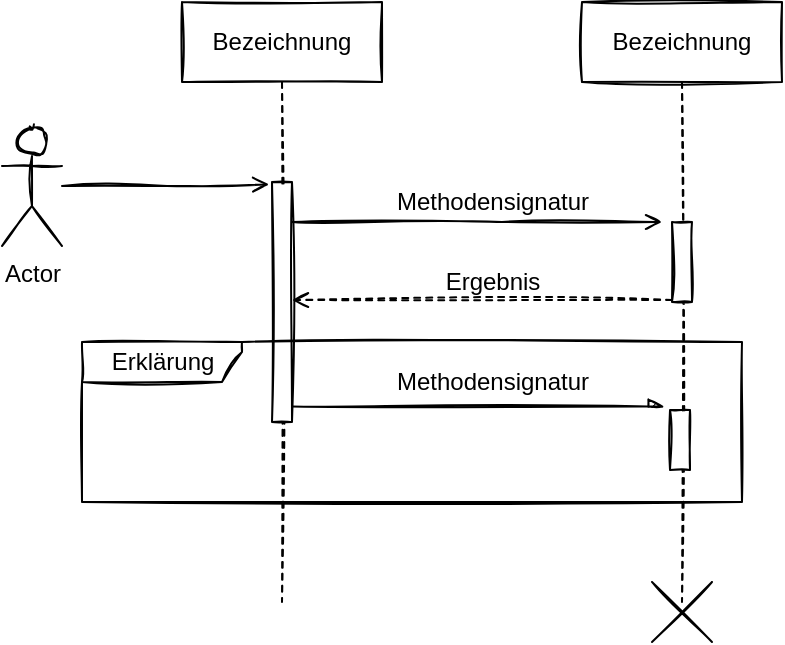 <mxfile>
    <diagram id="dsiy-RBZjl-3mSS5KEwm" name="Darstellungelemente">
        <mxGraphModel dx="513" dy="796" grid="0" gridSize="10" guides="1" tooltips="1" connect="1" arrows="1" fold="1" page="1" pageScale="1" pageWidth="827" pageHeight="1169" math="0" shadow="0">
            <root>
                <mxCell id="0"/>
                <mxCell id="1" parent="0"/>
                <mxCell id="Ci4IiLtJ5elulCZRR47R-3" value="Bezeichnung" style="shape=umlLifeline;perimeter=lifelinePerimeter;whiteSpace=wrap;html=1;container=1;collapsible=0;recursiveResize=0;outlineConnect=0;sketch=1;" parent="1" vertex="1">
                    <mxGeometry x="160" y="80" width="100" height="300" as="geometry"/>
                </mxCell>
                <mxCell id="Ci4IiLtJ5elulCZRR47R-4" value="" style="html=1;points=[];perimeter=orthogonalPerimeter;sketch=1;" parent="Ci4IiLtJ5elulCZRR47R-3" vertex="1">
                    <mxGeometry x="45" y="90" width="10" height="120" as="geometry"/>
                </mxCell>
                <mxCell id="Ci4IiLtJ5elulCZRR47R-5" value="Bezeichnung" style="shape=umlLifeline;perimeter=lifelinePerimeter;whiteSpace=wrap;html=1;container=1;collapsible=0;recursiveResize=0;outlineConnect=0;sketch=1;" parent="1" vertex="1">
                    <mxGeometry x="360" y="80" width="100" height="300" as="geometry"/>
                </mxCell>
                <mxCell id="Ci4IiLtJ5elulCZRR47R-6" value="" style="html=1;points=[];perimeter=orthogonalPerimeter;sketch=1;" parent="Ci4IiLtJ5elulCZRR47R-5" vertex="1">
                    <mxGeometry x="45" y="110" width="10" height="40" as="geometry"/>
                </mxCell>
                <mxCell id="Ci4IiLtJ5elulCZRR47R-7" value="" style="shape=umlDestroy;sketch=1;" parent="Ci4IiLtJ5elulCZRR47R-5" vertex="1">
                    <mxGeometry x="35" y="290" width="30" height="30" as="geometry"/>
                </mxCell>
                <mxCell id="Ci4IiLtJ5elulCZRR47R-14" value="" style="html=1;points=[];perimeter=orthogonalPerimeter;sketch=1;" parent="Ci4IiLtJ5elulCZRR47R-5" vertex="1">
                    <mxGeometry x="44" y="204" width="10" height="30" as="geometry"/>
                </mxCell>
                <mxCell id="Ci4IiLtJ5elulCZRR47R-9" style="edgeStyle=orthogonalEdgeStyle;rounded=0;orthogonalLoop=1;jettySize=auto;html=1;entryX=-0.143;entryY=0.01;entryDx=0;entryDy=0;entryPerimeter=0;endArrow=open;endFill=0;sketch=1;" parent="1" source="Ci4IiLtJ5elulCZRR47R-8" target="Ci4IiLtJ5elulCZRR47R-4" edge="1">
                    <mxGeometry relative="1" as="geometry"/>
                </mxCell>
                <mxCell id="Ci4IiLtJ5elulCZRR47R-8" value="Actor" style="shape=umlActor;verticalLabelPosition=bottom;verticalAlign=top;html=1;sketch=1;" parent="1" vertex="1">
                    <mxGeometry x="70" y="142" width="30" height="60" as="geometry"/>
                </mxCell>
                <mxCell id="Ci4IiLtJ5elulCZRR47R-10" style="edgeStyle=orthogonalEdgeStyle;rounded=0;orthogonalLoop=1;jettySize=auto;html=1;endArrow=open;endFill=0;sketch=1;" parent="1" source="Ci4IiLtJ5elulCZRR47R-4" edge="1">
                    <mxGeometry relative="1" as="geometry">
                        <mxPoint x="400" y="190" as="targetPoint"/>
                        <Array as="points">
                            <mxPoint x="320" y="190"/>
                            <mxPoint x="320" y="190"/>
                        </Array>
                    </mxGeometry>
                </mxCell>
                <mxCell id="Ci4IiLtJ5elulCZRR47R-11" style="rounded=0;orthogonalLoop=1;jettySize=auto;html=1;endArrow=open;endFill=0;dashed=1;sketch=1;" parent="1" edge="1">
                    <mxGeometry relative="1" as="geometry">
                        <mxPoint x="405" y="229" as="sourcePoint"/>
                        <mxPoint x="215" y="229" as="targetPoint"/>
                    </mxGeometry>
                </mxCell>
                <mxCell id="Ci4IiLtJ5elulCZRR47R-12" value="Methodensignatur" style="text;html=1;align=center;verticalAlign=middle;resizable=0;points=[];autosize=1;strokeColor=none;fillColor=none;sketch=1;" parent="1" vertex="1">
                    <mxGeometry x="260" y="170" width="110" height="20" as="geometry"/>
                </mxCell>
                <mxCell id="Ci4IiLtJ5elulCZRR47R-13" value="Ergebnis" style="text;html=1;align=center;verticalAlign=middle;resizable=0;points=[];autosize=1;strokeColor=none;fillColor=none;sketch=1;" parent="1" vertex="1">
                    <mxGeometry x="285" y="210" width="60" height="20" as="geometry"/>
                </mxCell>
                <mxCell id="Ci4IiLtJ5elulCZRR47R-15" style="edgeStyle=none;rounded=0;orthogonalLoop=1;jettySize=auto;html=1;entryX=-0.271;entryY=0.01;entryDx=0;entryDy=0;entryPerimeter=0;endArrow=async;endFill=1;sketch=1;" parent="1" edge="1">
                    <mxGeometry relative="1" as="geometry">
                        <mxPoint x="215" y="282.3" as="sourcePoint"/>
                        <mxPoint x="401.29" y="282.3" as="targetPoint"/>
                    </mxGeometry>
                </mxCell>
                <mxCell id="Ci4IiLtJ5elulCZRR47R-16" value="Methodensignatur" style="text;html=1;align=center;verticalAlign=middle;resizable=0;points=[];autosize=1;strokeColor=none;fillColor=none;sketch=1;" parent="1" vertex="1">
                    <mxGeometry x="260" y="260" width="110" height="20" as="geometry"/>
                </mxCell>
                <mxCell id="Ci4IiLtJ5elulCZRR47R-17" value="Erklärung" style="shape=umlFrame;tabPosition=left;html=1;boundedLbl=1;labelInHeader=1;width=80;height=20;sketch=1;" parent="1" vertex="1">
                    <mxGeometry x="110" y="250" width="330" height="80" as="geometry"/>
                </mxCell>
            </root>
        </mxGraphModel>
    </diagram>
</mxfile>